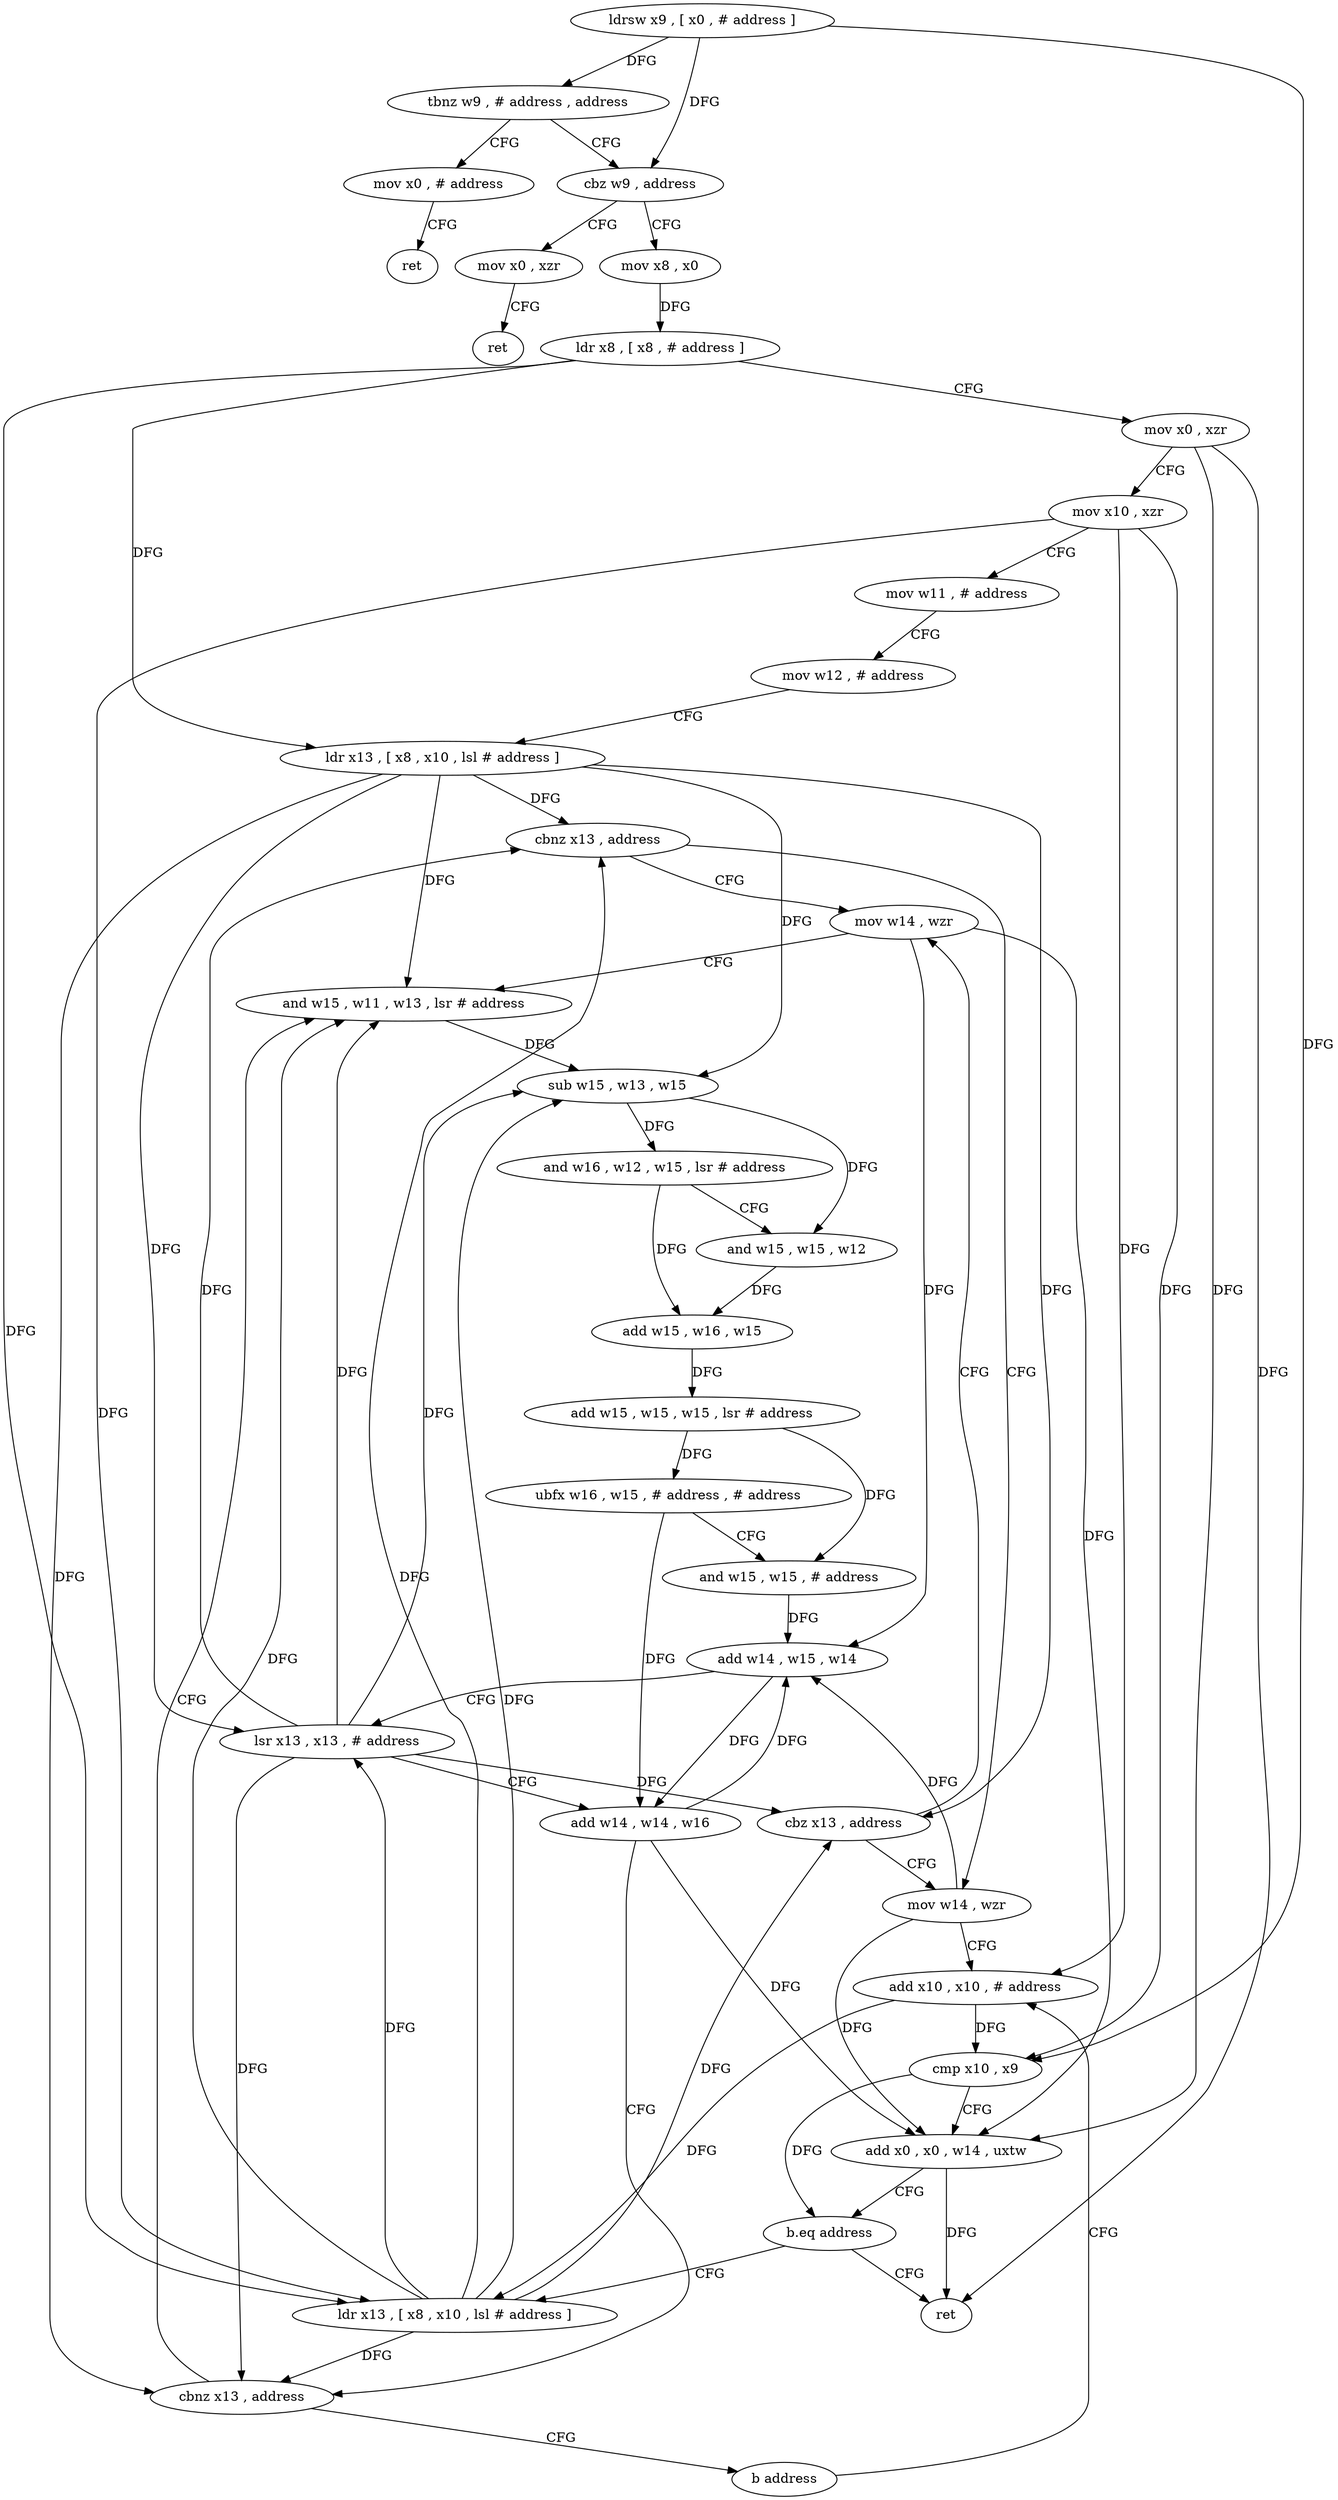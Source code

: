 digraph "func" {
"4263468" [label = "ldrsw x9 , [ x0 , # address ]" ]
"4263472" [label = "tbnz w9 , # address , address" ]
"4263600" [label = "mov x0 , # address" ]
"4263476" [label = "cbz w9 , address" ]
"4263604" [label = "ret" ]
"4263608" [label = "mov x0 , xzr" ]
"4263480" [label = "mov x8 , x0" ]
"4263612" [label = "ret" ]
"4263484" [label = "ldr x8 , [ x8 , # address ]" ]
"4263488" [label = "mov x0 , xzr" ]
"4263492" [label = "mov x10 , xzr" ]
"4263496" [label = "mov w11 , # address" ]
"4263500" [label = "mov w12 , # address" ]
"4263504" [label = "ldr x13 , [ x8 , x10 , lsl # address ]" ]
"4263508" [label = "cbnz x13 , address" ]
"4263540" [label = "mov w14 , wzr" ]
"4263512" [label = "mov w14 , wzr" ]
"4263544" [label = "and w15 , w11 , w13 , lsr # address" ]
"4263516" [label = "add x10 , x10 , # address" ]
"4263548" [label = "sub w15 , w13 , w15" ]
"4263552" [label = "and w16 , w12 , w15 , lsr # address" ]
"4263556" [label = "and w15 , w15 , w12" ]
"4263560" [label = "add w15 , w16 , w15" ]
"4263564" [label = "add w15 , w15 , w15 , lsr # address" ]
"4263568" [label = "ubfx w16 , w15 , # address , # address" ]
"4263572" [label = "and w15 , w15 , # address" ]
"4263576" [label = "add w14 , w15 , w14" ]
"4263580" [label = "lsr x13 , x13 , # address" ]
"4263584" [label = "add w14 , w14 , w16" ]
"4263588" [label = "cbnz x13 , address" ]
"4263592" [label = "b address" ]
"4263596" [label = "ret" ]
"4263532" [label = "ldr x13 , [ x8 , x10 , lsl # address ]" ]
"4263536" [label = "cbz x13 , address" ]
"4263520" [label = "cmp x10 , x9" ]
"4263524" [label = "add x0 , x0 , w14 , uxtw" ]
"4263528" [label = "b.eq address" ]
"4263468" -> "4263472" [ label = "DFG" ]
"4263468" -> "4263476" [ label = "DFG" ]
"4263468" -> "4263520" [ label = "DFG" ]
"4263472" -> "4263600" [ label = "CFG" ]
"4263472" -> "4263476" [ label = "CFG" ]
"4263600" -> "4263604" [ label = "CFG" ]
"4263476" -> "4263608" [ label = "CFG" ]
"4263476" -> "4263480" [ label = "CFG" ]
"4263608" -> "4263612" [ label = "CFG" ]
"4263480" -> "4263484" [ label = "DFG" ]
"4263484" -> "4263488" [ label = "CFG" ]
"4263484" -> "4263504" [ label = "DFG" ]
"4263484" -> "4263532" [ label = "DFG" ]
"4263488" -> "4263492" [ label = "CFG" ]
"4263488" -> "4263524" [ label = "DFG" ]
"4263488" -> "4263596" [ label = "DFG" ]
"4263492" -> "4263496" [ label = "CFG" ]
"4263492" -> "4263516" [ label = "DFG" ]
"4263492" -> "4263520" [ label = "DFG" ]
"4263492" -> "4263532" [ label = "DFG" ]
"4263496" -> "4263500" [ label = "CFG" ]
"4263500" -> "4263504" [ label = "CFG" ]
"4263504" -> "4263508" [ label = "DFG" ]
"4263504" -> "4263544" [ label = "DFG" ]
"4263504" -> "4263548" [ label = "DFG" ]
"4263504" -> "4263580" [ label = "DFG" ]
"4263504" -> "4263588" [ label = "DFG" ]
"4263504" -> "4263536" [ label = "DFG" ]
"4263508" -> "4263540" [ label = "CFG" ]
"4263508" -> "4263512" [ label = "CFG" ]
"4263540" -> "4263544" [ label = "CFG" ]
"4263540" -> "4263576" [ label = "DFG" ]
"4263540" -> "4263524" [ label = "DFG" ]
"4263512" -> "4263516" [ label = "CFG" ]
"4263512" -> "4263576" [ label = "DFG" ]
"4263512" -> "4263524" [ label = "DFG" ]
"4263544" -> "4263548" [ label = "DFG" ]
"4263516" -> "4263520" [ label = "DFG" ]
"4263516" -> "4263532" [ label = "DFG" ]
"4263548" -> "4263552" [ label = "DFG" ]
"4263548" -> "4263556" [ label = "DFG" ]
"4263552" -> "4263556" [ label = "CFG" ]
"4263552" -> "4263560" [ label = "DFG" ]
"4263556" -> "4263560" [ label = "DFG" ]
"4263560" -> "4263564" [ label = "DFG" ]
"4263564" -> "4263568" [ label = "DFG" ]
"4263564" -> "4263572" [ label = "DFG" ]
"4263568" -> "4263572" [ label = "CFG" ]
"4263568" -> "4263584" [ label = "DFG" ]
"4263572" -> "4263576" [ label = "DFG" ]
"4263576" -> "4263580" [ label = "CFG" ]
"4263576" -> "4263584" [ label = "DFG" ]
"4263580" -> "4263584" [ label = "CFG" ]
"4263580" -> "4263508" [ label = "DFG" ]
"4263580" -> "4263544" [ label = "DFG" ]
"4263580" -> "4263548" [ label = "DFG" ]
"4263580" -> "4263588" [ label = "DFG" ]
"4263580" -> "4263536" [ label = "DFG" ]
"4263584" -> "4263588" [ label = "CFG" ]
"4263584" -> "4263576" [ label = "DFG" ]
"4263584" -> "4263524" [ label = "DFG" ]
"4263588" -> "4263544" [ label = "CFG" ]
"4263588" -> "4263592" [ label = "CFG" ]
"4263592" -> "4263516" [ label = "CFG" ]
"4263532" -> "4263536" [ label = "DFG" ]
"4263532" -> "4263508" [ label = "DFG" ]
"4263532" -> "4263544" [ label = "DFG" ]
"4263532" -> "4263580" [ label = "DFG" ]
"4263532" -> "4263588" [ label = "DFG" ]
"4263532" -> "4263548" [ label = "DFG" ]
"4263536" -> "4263512" [ label = "CFG" ]
"4263536" -> "4263540" [ label = "CFG" ]
"4263520" -> "4263524" [ label = "CFG" ]
"4263520" -> "4263528" [ label = "DFG" ]
"4263524" -> "4263528" [ label = "CFG" ]
"4263524" -> "4263596" [ label = "DFG" ]
"4263528" -> "4263596" [ label = "CFG" ]
"4263528" -> "4263532" [ label = "CFG" ]
}

